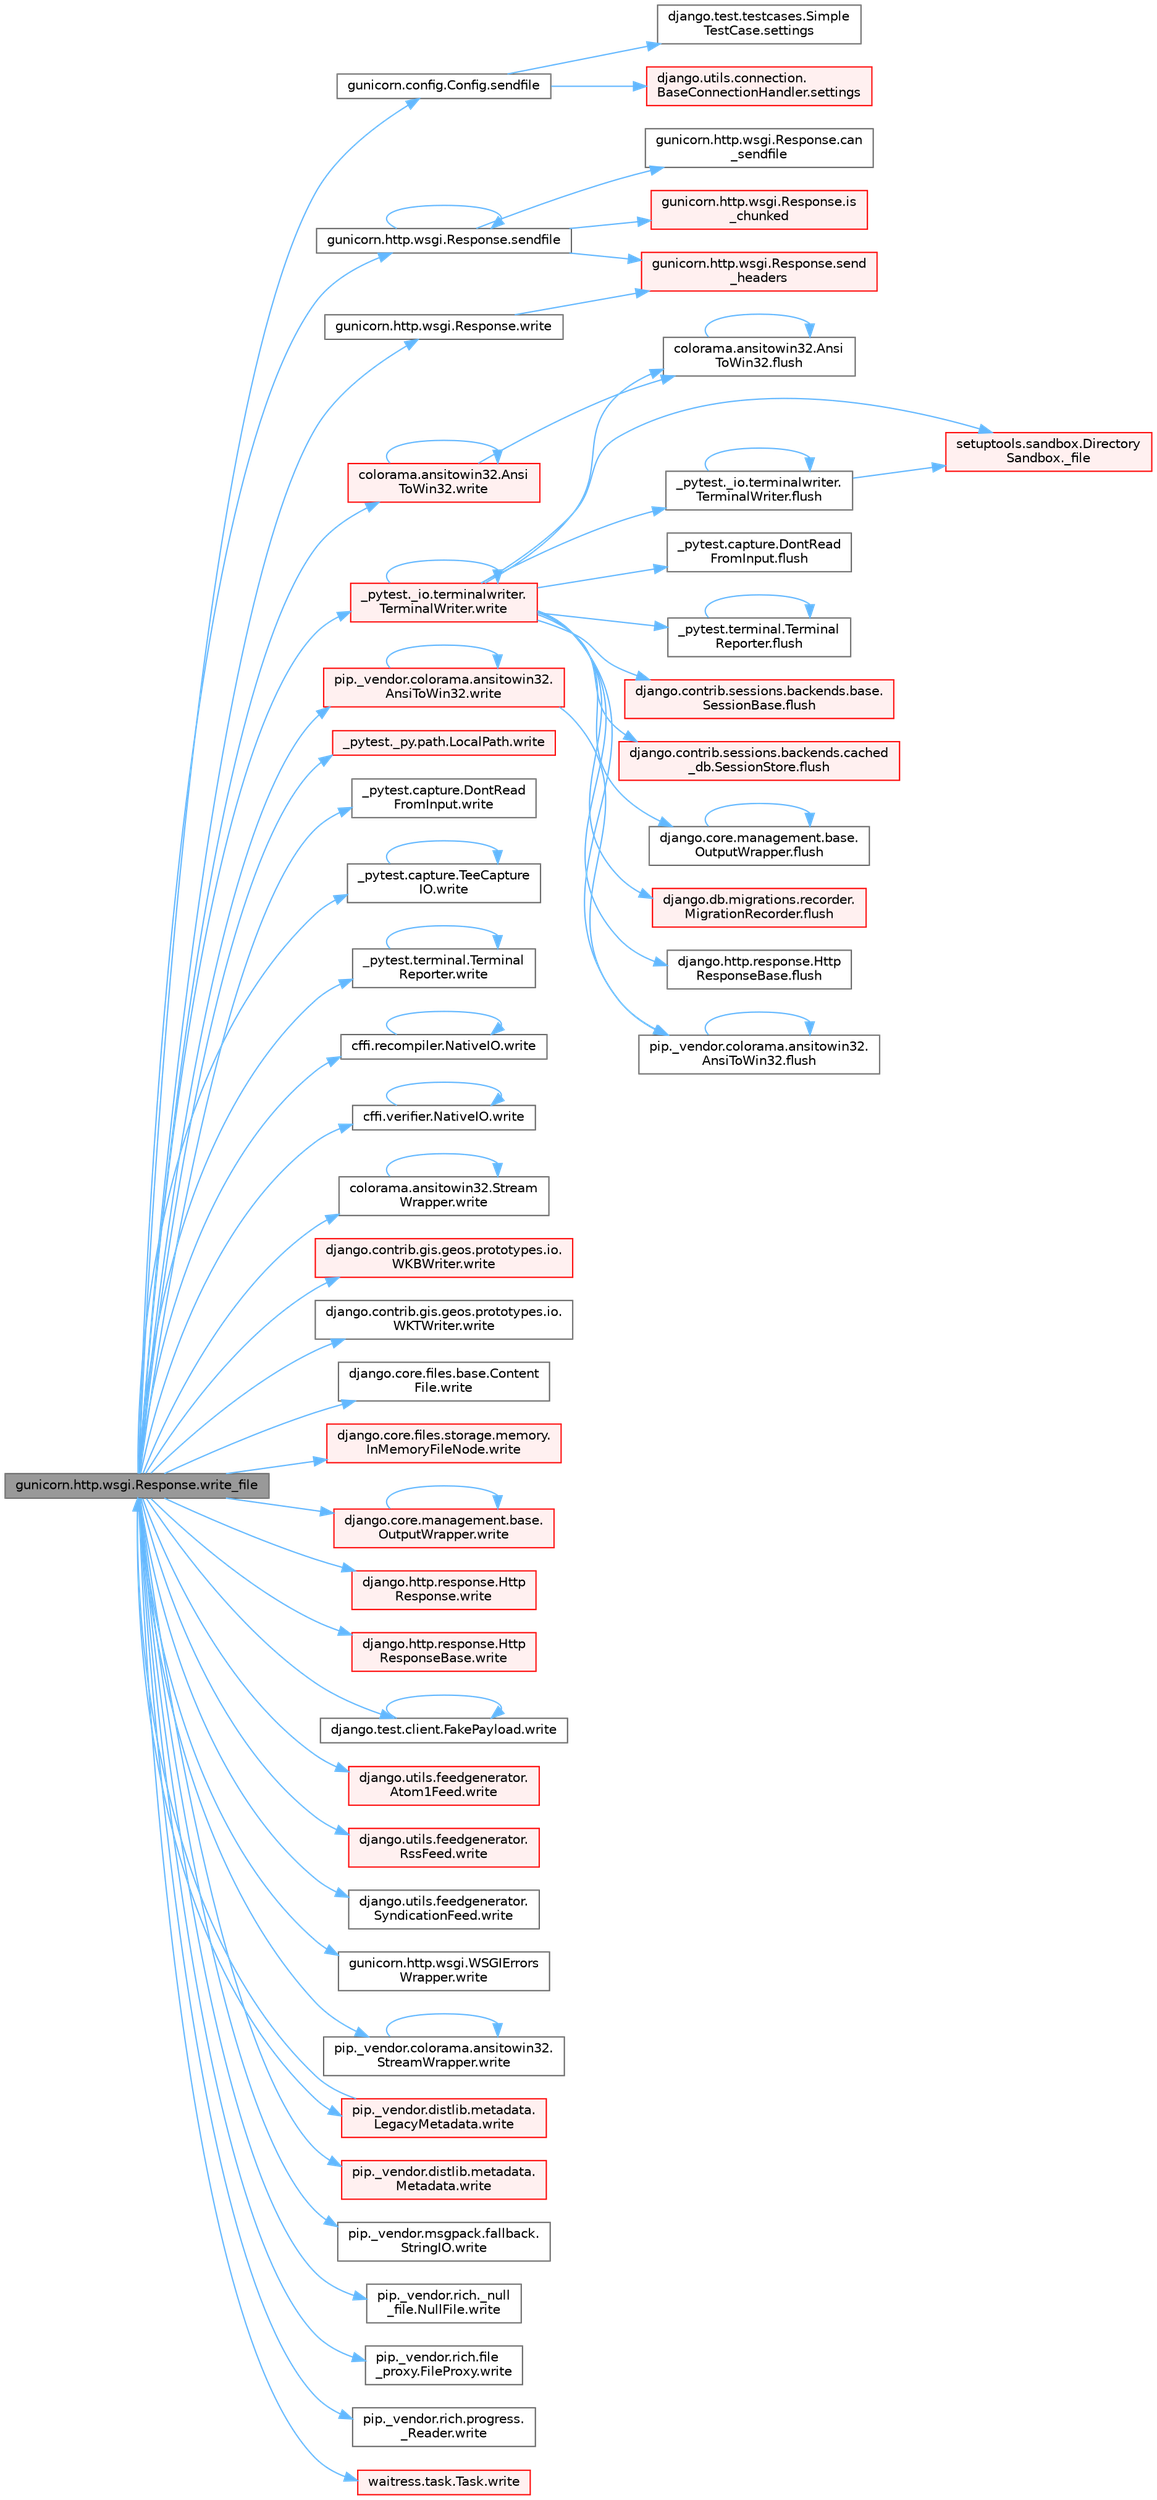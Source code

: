 digraph "gunicorn.http.wsgi.Response.write_file"
{
 // LATEX_PDF_SIZE
  bgcolor="transparent";
  edge [fontname=Helvetica,fontsize=10,labelfontname=Helvetica,labelfontsize=10];
  node [fontname=Helvetica,fontsize=10,shape=box,height=0.2,width=0.4];
  rankdir="LR";
  Node1 [id="Node000001",label="gunicorn.http.wsgi.Response.write_file",height=0.2,width=0.4,color="gray40", fillcolor="grey60", style="filled", fontcolor="black",tooltip=" "];
  Node1 -> Node2 [id="edge1_Node000001_Node000002",color="steelblue1",style="solid",tooltip=" "];
  Node2 [id="Node000002",label="gunicorn.config.Config.sendfile",height=0.2,width=0.4,color="grey40", fillcolor="white", style="filled",URL="$classgunicorn_1_1config_1_1_config.html#a77830122086408d0905d6457eef88017",tooltip=" "];
  Node2 -> Node3 [id="edge2_Node000002_Node000003",color="steelblue1",style="solid",tooltip=" "];
  Node3 [id="Node000003",label="django.test.testcases.Simple\lTestCase.settings",height=0.2,width=0.4,color="grey40", fillcolor="white", style="filled",URL="$classdjango_1_1test_1_1testcases_1_1_simple_test_case.html#a07dd6434139ac4c23bf877d7c3befe32",tooltip=" "];
  Node2 -> Node4 [id="edge3_Node000002_Node000004",color="steelblue1",style="solid",tooltip=" "];
  Node4 [id="Node000004",label="django.utils.connection.\lBaseConnectionHandler.settings",height=0.2,width=0.4,color="red", fillcolor="#FFF0F0", style="filled",URL="$classdjango_1_1utils_1_1connection_1_1_base_connection_handler.html#aa776ed5898d67867ef81fd3fe39e4286",tooltip=" "];
  Node1 -> Node7 [id="edge4_Node000001_Node000007",color="steelblue1",style="solid",tooltip=" "];
  Node7 [id="Node000007",label="gunicorn.http.wsgi.Response.sendfile",height=0.2,width=0.4,color="grey40", fillcolor="white", style="filled",URL="$classgunicorn_1_1http_1_1wsgi_1_1_response.html#a55b5796a390e78982f38279b4da553a6",tooltip=" "];
  Node7 -> Node8 [id="edge5_Node000007_Node000008",color="steelblue1",style="solid",tooltip=" "];
  Node8 [id="Node000008",label="gunicorn.http.wsgi.Response.can\l_sendfile",height=0.2,width=0.4,color="grey40", fillcolor="white", style="filled",URL="$classgunicorn_1_1http_1_1wsgi_1_1_response.html#ab4c4554fd3fcf76a8f01567784fddf7c",tooltip=" "];
  Node7 -> Node9 [id="edge6_Node000007_Node000009",color="steelblue1",style="solid",tooltip=" "];
  Node9 [id="Node000009",label="gunicorn.http.wsgi.Response.is\l_chunked",height=0.2,width=0.4,color="red", fillcolor="#FFF0F0", style="filled",URL="$classgunicorn_1_1http_1_1wsgi_1_1_response.html#addb6385f55ac6e11cabab0a073e4a015",tooltip=" "];
  Node7 -> Node17 [id="edge7_Node000007_Node000017",color="steelblue1",style="solid",tooltip=" "];
  Node17 [id="Node000017",label="gunicorn.http.wsgi.Response.send\l_headers",height=0.2,width=0.4,color="red", fillcolor="#FFF0F0", style="filled",URL="$classgunicorn_1_1http_1_1wsgi_1_1_response.html#a39996ddf38548664bbda0ea099844ad7",tooltip=" "];
  Node7 -> Node7 [id="edge8_Node000007_Node000007",color="steelblue1",style="solid",tooltip=" "];
  Node1 -> Node82 [id="edge9_Node000001_Node000082",color="steelblue1",style="solid",tooltip=" "];
  Node82 [id="Node000082",label="_pytest._io.terminalwriter.\lTerminalWriter.write",height=0.2,width=0.4,color="red", fillcolor="#FFF0F0", style="filled",URL="$class__pytest_1_1__io_1_1terminalwriter_1_1_terminal_writer.html#ab011b237aec5bafbe3761ee6eceaa5b1",tooltip=" "];
  Node82 -> Node83 [id="edge10_Node000082_Node000083",color="steelblue1",style="solid",tooltip=" "];
  Node83 [id="Node000083",label="setuptools.sandbox.Directory\lSandbox._file",height=0.2,width=0.4,color="red", fillcolor="#FFF0F0", style="filled",URL="$classsetuptools_1_1sandbox_1_1_directory_sandbox.html#acf799106ef73553cbfdf57cc16babd98",tooltip=" "];
  Node82 -> Node86 [id="edge11_Node000082_Node000086",color="steelblue1",style="solid",tooltip=" "];
  Node86 [id="Node000086",label="_pytest._io.terminalwriter.\lTerminalWriter.flush",height=0.2,width=0.4,color="grey40", fillcolor="white", style="filled",URL="$class__pytest_1_1__io_1_1terminalwriter_1_1_terminal_writer.html#a843da9eb57c455ee17b0aac062288702",tooltip=" "];
  Node86 -> Node83 [id="edge12_Node000086_Node000083",color="steelblue1",style="solid",tooltip=" "];
  Node86 -> Node86 [id="edge13_Node000086_Node000086",color="steelblue1",style="solid",tooltip=" "];
  Node82 -> Node87 [id="edge14_Node000082_Node000087",color="steelblue1",style="solid",tooltip=" "];
  Node87 [id="Node000087",label="_pytest.capture.DontRead\lFromInput.flush",height=0.2,width=0.4,color="grey40", fillcolor="white", style="filled",URL="$class__pytest_1_1capture_1_1_dont_read_from_input.html#a077768fd4551ea4669db05b09e56435b",tooltip=" "];
  Node82 -> Node88 [id="edge15_Node000082_Node000088",color="steelblue1",style="solid",tooltip=" "];
  Node88 [id="Node000088",label="_pytest.terminal.Terminal\lReporter.flush",height=0.2,width=0.4,color="grey40", fillcolor="white", style="filled",URL="$class__pytest_1_1terminal_1_1_terminal_reporter.html#ac64ff3675724a2a61394acac1ac093bd",tooltip=" "];
  Node88 -> Node88 [id="edge16_Node000088_Node000088",color="steelblue1",style="solid",tooltip=" "];
  Node82 -> Node89 [id="edge17_Node000082_Node000089",color="steelblue1",style="solid",tooltip=" "];
  Node89 [id="Node000089",label="colorama.ansitowin32.Ansi\lToWin32.flush",height=0.2,width=0.4,color="grey40", fillcolor="white", style="filled",URL="$classcolorama_1_1ansitowin32_1_1_ansi_to_win32.html#a689ccc4c4f6f7ee486e9d40cf0fb2679",tooltip=" "];
  Node89 -> Node89 [id="edge18_Node000089_Node000089",color="steelblue1",style="solid",tooltip=" "];
  Node82 -> Node90 [id="edge19_Node000082_Node000090",color="steelblue1",style="solid",tooltip=" "];
  Node90 [id="Node000090",label="django.contrib.sessions.backends.base.\lSessionBase.flush",height=0.2,width=0.4,color="red", fillcolor="#FFF0F0", style="filled",URL="$classdjango_1_1contrib_1_1sessions_1_1backends_1_1base_1_1_session_base.html#a915ab38003d5f0be1ce9f849583910bb",tooltip=" "];
  Node82 -> Node1131 [id="edge20_Node000082_Node001131",color="steelblue1",style="solid",tooltip=" "];
  Node1131 [id="Node001131",label="django.contrib.sessions.backends.cached\l_db.SessionStore.flush",height=0.2,width=0.4,color="red", fillcolor="#FFF0F0", style="filled",URL="$classdjango_1_1contrib_1_1sessions_1_1backends_1_1cached__db_1_1_session_store.html#a6df5f77231b222833b8d76f1a4b0c57d",tooltip=" "];
  Node82 -> Node4229 [id="edge21_Node000082_Node004229",color="steelblue1",style="solid",tooltip=" "];
  Node4229 [id="Node004229",label="django.core.management.base.\lOutputWrapper.flush",height=0.2,width=0.4,color="grey40", fillcolor="white", style="filled",URL="$classdjango_1_1core_1_1management_1_1base_1_1_output_wrapper.html#ae647845a3c38571bd0a4fa624f653313",tooltip=" "];
  Node4229 -> Node4229 [id="edge22_Node004229_Node004229",color="steelblue1",style="solid",tooltip=" "];
  Node82 -> Node4230 [id="edge23_Node000082_Node004230",color="steelblue1",style="solid",tooltip=" "];
  Node4230 [id="Node004230",label="django.db.migrations.recorder.\lMigrationRecorder.flush",height=0.2,width=0.4,color="red", fillcolor="#FFF0F0", style="filled",URL="$classdjango_1_1db_1_1migrations_1_1recorder_1_1_migration_recorder.html#a46c32aba79d6d83c8322aa77a3de6017",tooltip=" "];
  Node82 -> Node4233 [id="edge24_Node000082_Node004233",color="steelblue1",style="solid",tooltip=" "];
  Node4233 [id="Node004233",label="django.http.response.Http\lResponseBase.flush",height=0.2,width=0.4,color="grey40", fillcolor="white", style="filled",URL="$classdjango_1_1http_1_1response_1_1_http_response_base.html#a6af6444fa18f11aeee4df9bb108727c1",tooltip=" "];
  Node82 -> Node3974 [id="edge25_Node000082_Node003974",color="steelblue1",style="solid",tooltip=" "];
  Node3974 [id="Node003974",label="pip._vendor.colorama.ansitowin32.\lAnsiToWin32.flush",height=0.2,width=0.4,color="grey40", fillcolor="white", style="filled",URL="$classpip_1_1__vendor_1_1colorama_1_1ansitowin32_1_1_ansi_to_win32.html#a96b04357c7430abf89e3448e1d33704b",tooltip=" "];
  Node3974 -> Node3974 [id="edge26_Node003974_Node003974",color="steelblue1",style="solid",tooltip=" "];
  Node82 -> Node82 [id="edge27_Node000082_Node000082",color="steelblue1",style="solid",tooltip=" "];
  Node1 -> Node3958 [id="edge28_Node000001_Node003958",color="steelblue1",style="solid",tooltip=" "];
  Node3958 [id="Node003958",label="_pytest._py.path.LocalPath.write",height=0.2,width=0.4,color="red", fillcolor="#FFF0F0", style="filled",URL="$class__pytest_1_1__py_1_1path_1_1_local_path.html#a8f782fcf3e7b991a42259724f3d25de2",tooltip=" "];
  Node1 -> Node3959 [id="edge29_Node000001_Node003959",color="steelblue1",style="solid",tooltip=" "];
  Node3959 [id="Node003959",label="_pytest.capture.DontRead\lFromInput.write",height=0.2,width=0.4,color="grey40", fillcolor="white", style="filled",URL="$class__pytest_1_1capture_1_1_dont_read_from_input.html#a406eef5fc6e2a689e4095b418e34258e",tooltip=" "];
  Node1 -> Node3960 [id="edge30_Node000001_Node003960",color="steelblue1",style="solid",tooltip=" "];
  Node3960 [id="Node003960",label="_pytest.capture.TeeCapture\lIO.write",height=0.2,width=0.4,color="grey40", fillcolor="white", style="filled",URL="$class__pytest_1_1capture_1_1_tee_capture_i_o.html#ad2ae68f89adb705539b1f510ac1d2a06",tooltip=" "];
  Node3960 -> Node3960 [id="edge31_Node003960_Node003960",color="steelblue1",style="solid",tooltip=" "];
  Node1 -> Node3961 [id="edge32_Node000001_Node003961",color="steelblue1",style="solid",tooltip=" "];
  Node3961 [id="Node003961",label="_pytest.terminal.Terminal\lReporter.write",height=0.2,width=0.4,color="grey40", fillcolor="white", style="filled",URL="$class__pytest_1_1terminal_1_1_terminal_reporter.html#a6a83fce851fa9dfdc476bc6fb0d4595b",tooltip=" "];
  Node3961 -> Node3961 [id="edge33_Node003961_Node003961",color="steelblue1",style="solid",tooltip=" "];
  Node1 -> Node3962 [id="edge34_Node000001_Node003962",color="steelblue1",style="solid",tooltip=" "];
  Node3962 [id="Node003962",label="cffi.recompiler.NativeIO.write",height=0.2,width=0.4,color="grey40", fillcolor="white", style="filled",URL="$classcffi_1_1recompiler_1_1_native_i_o.html#a179e7b41f653f51024a2cc98ad72cbbe",tooltip=" "];
  Node3962 -> Node3962 [id="edge35_Node003962_Node003962",color="steelblue1",style="solid",tooltip=" "];
  Node1 -> Node3963 [id="edge36_Node000001_Node003963",color="steelblue1",style="solid",tooltip=" "];
  Node3963 [id="Node003963",label="cffi.verifier.NativeIO.write",height=0.2,width=0.4,color="grey40", fillcolor="white", style="filled",URL="$classcffi_1_1verifier_1_1_native_i_o.html#a9f02f1e437c53293db7389ce253ee238",tooltip=" "];
  Node3963 -> Node3963 [id="edge37_Node003963_Node003963",color="steelblue1",style="solid",tooltip=" "];
  Node1 -> Node3964 [id="edge38_Node000001_Node003964",color="steelblue1",style="solid",tooltip=" "];
  Node3964 [id="Node003964",label="colorama.ansitowin32.Ansi\lToWin32.write",height=0.2,width=0.4,color="red", fillcolor="#FFF0F0", style="filled",URL="$classcolorama_1_1ansitowin32_1_1_ansi_to_win32.html#abadac90e6f0a5a03cecdc6f254eca7d8",tooltip=" "];
  Node3964 -> Node89 [id="edge39_Node003964_Node000089",color="steelblue1",style="solid",tooltip=" "];
  Node3964 -> Node3964 [id="edge40_Node003964_Node003964",color="steelblue1",style="solid",tooltip=" "];
  Node1 -> Node3986 [id="edge41_Node000001_Node003986",color="steelblue1",style="solid",tooltip=" "];
  Node3986 [id="Node003986",label="colorama.ansitowin32.Stream\lWrapper.write",height=0.2,width=0.4,color="grey40", fillcolor="white", style="filled",URL="$classcolorama_1_1ansitowin32_1_1_stream_wrapper.html#a551910ddf0a34dde1db2a38e00b789d4",tooltip=" "];
  Node3986 -> Node3986 [id="edge42_Node003986_Node003986",color="steelblue1",style="solid",tooltip=" "];
  Node1 -> Node3987 [id="edge43_Node000001_Node003987",color="steelblue1",style="solid",tooltip=" "];
  Node3987 [id="Node003987",label="django.contrib.gis.geos.prototypes.io.\lWKBWriter.write",height=0.2,width=0.4,color="red", fillcolor="#FFF0F0", style="filled",URL="$classdjango_1_1contrib_1_1gis_1_1geos_1_1prototypes_1_1io_1_1_w_k_b_writer.html#a2cdc902d36a57ba6070e70570ca85c55",tooltip=" "];
  Node1 -> Node3989 [id="edge44_Node000001_Node003989",color="steelblue1",style="solid",tooltip=" "];
  Node3989 [id="Node003989",label="django.contrib.gis.geos.prototypes.io.\lWKTWriter.write",height=0.2,width=0.4,color="grey40", fillcolor="white", style="filled",URL="$classdjango_1_1contrib_1_1gis_1_1geos_1_1prototypes_1_1io_1_1_w_k_t_writer.html#a8c54e53507e3f6193ce7a36c8f977370",tooltip=" "];
  Node1 -> Node3990 [id="edge45_Node000001_Node003990",color="steelblue1",style="solid",tooltip=" "];
  Node3990 [id="Node003990",label="django.core.files.base.Content\lFile.write",height=0.2,width=0.4,color="grey40", fillcolor="white", style="filled",URL="$classdjango_1_1core_1_1files_1_1base_1_1_content_file.html#a5777a08a5be02c055680c8bcbb235c61",tooltip=" "];
  Node1 -> Node3991 [id="edge46_Node000001_Node003991",color="steelblue1",style="solid",tooltip=" "];
  Node3991 [id="Node003991",label="django.core.files.storage.memory.\lInMemoryFileNode.write",height=0.2,width=0.4,color="red", fillcolor="#FFF0F0", style="filled",URL="$classdjango_1_1core_1_1files_1_1storage_1_1memory_1_1_in_memory_file_node.html#a0e630c96ce4523b3fbd453fa5789bc9e",tooltip=" "];
  Node1 -> Node3993 [id="edge47_Node000001_Node003993",color="steelblue1",style="solid",tooltip=" "];
  Node3993 [id="Node003993",label="django.core.management.base.\lOutputWrapper.write",height=0.2,width=0.4,color="red", fillcolor="#FFF0F0", style="filled",URL="$classdjango_1_1core_1_1management_1_1base_1_1_output_wrapper.html#a3577d4a5a7af3c1c66cfdfa3a5bd8a15",tooltip=" "];
  Node3993 -> Node3993 [id="edge48_Node003993_Node003993",color="steelblue1",style="solid",tooltip=" "];
  Node1 -> Node4008 [id="edge49_Node000001_Node004008",color="steelblue1",style="solid",tooltip=" "];
  Node4008 [id="Node004008",label="django.http.response.Http\lResponse.write",height=0.2,width=0.4,color="red", fillcolor="#FFF0F0", style="filled",URL="$classdjango_1_1http_1_1response_1_1_http_response.html#ac159fb36270c736cfc19334cd8350091",tooltip=" "];
  Node1 -> Node4009 [id="edge50_Node000001_Node004009",color="steelblue1",style="solid",tooltip=" "];
  Node4009 [id="Node004009",label="django.http.response.Http\lResponseBase.write",height=0.2,width=0.4,color="red", fillcolor="#FFF0F0", style="filled",URL="$classdjango_1_1http_1_1response_1_1_http_response_base.html#a4be34840707dfbb85170d7339d758dc1",tooltip=" "];
  Node1 -> Node4010 [id="edge51_Node000001_Node004010",color="steelblue1",style="solid",tooltip=" "];
  Node4010 [id="Node004010",label="django.test.client.FakePayload.write",height=0.2,width=0.4,color="grey40", fillcolor="white", style="filled",URL="$classdjango_1_1test_1_1client_1_1_fake_payload.html#a6a1dca1b58f77e75800bc2d738d3fd7e",tooltip=" "];
  Node4010 -> Node4010 [id="edge52_Node004010_Node004010",color="steelblue1",style="solid",tooltip=" "];
  Node1 -> Node4011 [id="edge53_Node000001_Node004011",color="steelblue1",style="solid",tooltip=" "];
  Node4011 [id="Node004011",label="django.utils.feedgenerator.\lAtom1Feed.write",height=0.2,width=0.4,color="red", fillcolor="#FFF0F0", style="filled",URL="$classdjango_1_1utils_1_1feedgenerator_1_1_atom1_feed.html#afbf5b931a75be201e339b64a8aa46119",tooltip=" "];
  Node1 -> Node4062 [id="edge54_Node000001_Node004062",color="steelblue1",style="solid",tooltip=" "];
  Node4062 [id="Node004062",label="django.utils.feedgenerator.\lRssFeed.write",height=0.2,width=0.4,color="red", fillcolor="#FFF0F0", style="filled",URL="$classdjango_1_1utils_1_1feedgenerator_1_1_rss_feed.html#a63ea2926c2c773e874f51ced997a2618",tooltip=" "];
  Node1 -> Node4067 [id="edge55_Node000001_Node004067",color="steelblue1",style="solid",tooltip=" "];
  Node4067 [id="Node004067",label="django.utils.feedgenerator.\lSyndicationFeed.write",height=0.2,width=0.4,color="grey40", fillcolor="white", style="filled",URL="$classdjango_1_1utils_1_1feedgenerator_1_1_syndication_feed.html#a8b6aa844d6a12751a6d67fe6a2e58ebb",tooltip=" "];
  Node1 -> Node4068 [id="edge56_Node000001_Node004068",color="steelblue1",style="solid",tooltip=" "];
  Node4068 [id="Node004068",label="gunicorn.http.wsgi.Response.write",height=0.2,width=0.4,color="grey40", fillcolor="white", style="filled",URL="$classgunicorn_1_1http_1_1wsgi_1_1_response.html#a125ec803f25529604c0cbf2177de8951",tooltip=" "];
  Node4068 -> Node17 [id="edge57_Node004068_Node000017",color="steelblue1",style="solid",tooltip=" "];
  Node1 -> Node4069 [id="edge58_Node000001_Node004069",color="steelblue1",style="solid",tooltip=" "];
  Node4069 [id="Node004069",label="gunicorn.http.wsgi.WSGIErrors\lWrapper.write",height=0.2,width=0.4,color="grey40", fillcolor="white", style="filled",URL="$classgunicorn_1_1http_1_1wsgi_1_1_w_s_g_i_errors_wrapper.html#a7dabeb0732ba57e770de5e6c297cbfba",tooltip=" "];
  Node1 -> Node3973 [id="edge59_Node000001_Node003973",color="steelblue1",style="solid",tooltip=" "];
  Node3973 [id="Node003973",label="pip._vendor.colorama.ansitowin32.\lAnsiToWin32.write",height=0.2,width=0.4,color="red", fillcolor="#FFF0F0", style="filled",URL="$classpip_1_1__vendor_1_1colorama_1_1ansitowin32_1_1_ansi_to_win32.html#aaeb0baf104470a2dfb282dce019b45e4",tooltip=" "];
  Node3973 -> Node3974 [id="edge60_Node003973_Node003974",color="steelblue1",style="solid",tooltip=" "];
  Node3973 -> Node3973 [id="edge61_Node003973_Node003973",color="steelblue1",style="solid",tooltip=" "];
  Node1 -> Node4070 [id="edge62_Node000001_Node004070",color="steelblue1",style="solid",tooltip=" "];
  Node4070 [id="Node004070",label="pip._vendor.colorama.ansitowin32.\lStreamWrapper.write",height=0.2,width=0.4,color="grey40", fillcolor="white", style="filled",URL="$classpip_1_1__vendor_1_1colorama_1_1ansitowin32_1_1_stream_wrapper.html#aa47f76b442f79d6ff416b7b941fc274e",tooltip=" "];
  Node4070 -> Node4070 [id="edge63_Node004070_Node004070",color="steelblue1",style="solid",tooltip=" "];
  Node1 -> Node4071 [id="edge64_Node000001_Node004071",color="steelblue1",style="solid",tooltip=" "];
  Node4071 [id="Node004071",label="pip._vendor.distlib.metadata.\lLegacyMetadata.write",height=0.2,width=0.4,color="red", fillcolor="#FFF0F0", style="filled",URL="$classpip_1_1__vendor_1_1distlib_1_1metadata_1_1_legacy_metadata.html#af3423aeacce2739a48b38815d4ba89be",tooltip=" "];
  Node4071 -> Node1 [id="edge65_Node004071_Node000001",color="steelblue1",style="solid",tooltip=" "];
  Node1 -> Node4075 [id="edge66_Node000001_Node004075",color="steelblue1",style="solid",tooltip=" "];
  Node4075 [id="Node004075",label="pip._vendor.distlib.metadata.\lMetadata.write",height=0.2,width=0.4,color="red", fillcolor="#FFF0F0", style="filled",URL="$classpip_1_1__vendor_1_1distlib_1_1metadata_1_1_metadata.html#a1a2c54572ca133a21190923864249820",tooltip=" "];
  Node1 -> Node4087 [id="edge67_Node000001_Node004087",color="steelblue1",style="solid",tooltip=" "];
  Node4087 [id="Node004087",label="pip._vendor.msgpack.fallback.\lStringIO.write",height=0.2,width=0.4,color="grey40", fillcolor="white", style="filled",URL="$classpip_1_1__vendor_1_1msgpack_1_1fallback_1_1_string_i_o.html#a6adb76b5a6646bce44458254c6dacaf7",tooltip=" "];
  Node1 -> Node4088 [id="edge68_Node000001_Node004088",color="steelblue1",style="solid",tooltip=" "];
  Node4088 [id="Node004088",label="pip._vendor.rich._null\l_file.NullFile.write",height=0.2,width=0.4,color="grey40", fillcolor="white", style="filled",URL="$classpip_1_1__vendor_1_1rich_1_1__null__file_1_1_null_file.html#a01d2e01041fb795a1f042e5a520ebc35",tooltip=" "];
  Node1 -> Node4089 [id="edge69_Node000001_Node004089",color="steelblue1",style="solid",tooltip=" "];
  Node4089 [id="Node004089",label="pip._vendor.rich.file\l_proxy.FileProxy.write",height=0.2,width=0.4,color="grey40", fillcolor="white", style="filled",URL="$classpip_1_1__vendor_1_1rich_1_1file__proxy_1_1_file_proxy.html#a433bec714cb79fe570a7fa947d7ef607",tooltip=" "];
  Node1 -> Node4090 [id="edge70_Node000001_Node004090",color="steelblue1",style="solid",tooltip=" "];
  Node4090 [id="Node004090",label="pip._vendor.rich.progress.\l_Reader.write",height=0.2,width=0.4,color="grey40", fillcolor="white", style="filled",URL="$classpip_1_1__vendor_1_1rich_1_1progress_1_1___reader.html#a8ef599c97b85c42dcb4df6645d5734e1",tooltip=" "];
  Node1 -> Node4091 [id="edge71_Node000001_Node004091",color="steelblue1",style="solid",tooltip=" "];
  Node4091 [id="Node004091",label="waitress.task.Task.write",height=0.2,width=0.4,color="red", fillcolor="#FFF0F0", style="filled",URL="$classwaitress_1_1task_1_1_task.html#a4ea20833759dca71b052d4f67ff85834",tooltip=" "];
}
